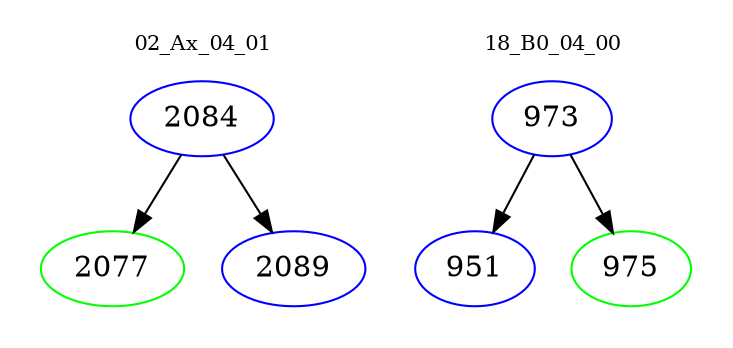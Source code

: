 digraph{
subgraph cluster_0 {
color = white
label = "02_Ax_04_01";
fontsize=10;
T0_2084 [label="2084", color="blue"]
T0_2084 -> T0_2077 [color="black"]
T0_2077 [label="2077", color="green"]
T0_2084 -> T0_2089 [color="black"]
T0_2089 [label="2089", color="blue"]
}
subgraph cluster_1 {
color = white
label = "18_B0_04_00";
fontsize=10;
T1_973 [label="973", color="blue"]
T1_973 -> T1_951 [color="black"]
T1_951 [label="951", color="blue"]
T1_973 -> T1_975 [color="black"]
T1_975 [label="975", color="green"]
}
}
